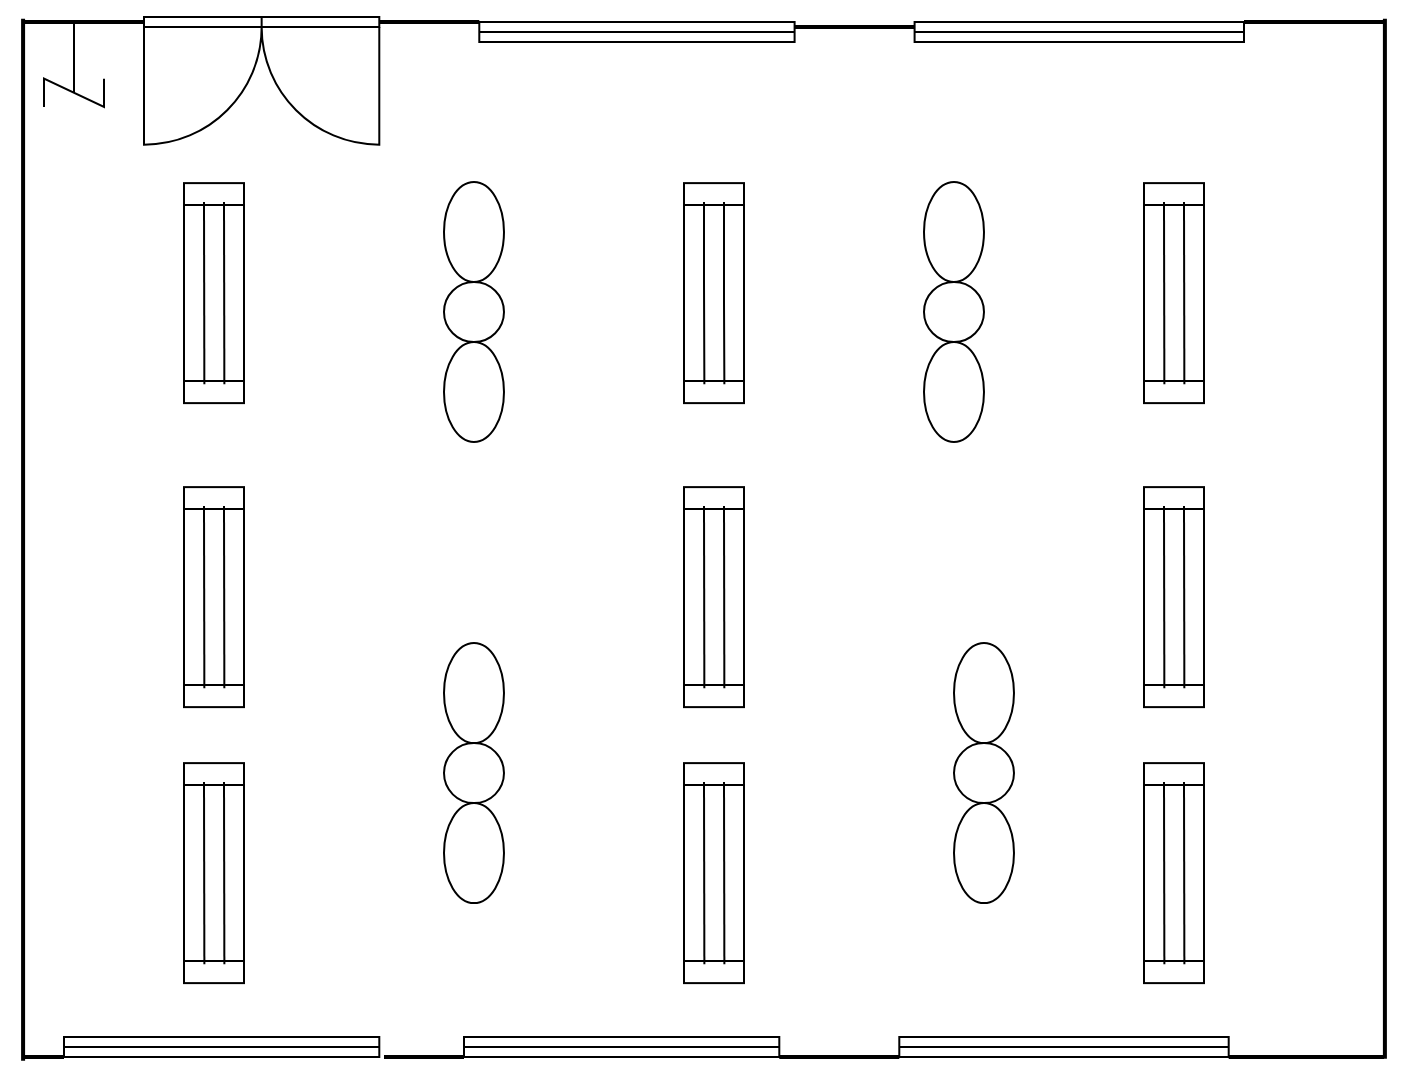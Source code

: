 <mxfile version="26.1.0">
  <diagram name="Trang-1" id="iNuTgDqB5YGGc_dW255r">
    <mxGraphModel dx="1050" dy="531" grid="1" gridSize="10" guides="1" tooltips="1" connect="1" arrows="1" fold="1" page="1" pageScale="1" pageWidth="1169" pageHeight="827" math="0" shadow="0">
      <root>
        <mxCell id="0" />
        <mxCell id="1" parent="0" />
        <mxCell id="Lc2VKI5pzuuBeO4M9qtB-26" value="" style="shape=process;whiteSpace=wrap;html=1;backgroundOutline=1;fillColor=none;verticalAlign=top;align=right;rotation=90;" vertex="1" parent="1">
          <mxGeometry x="160" y="200.56" width="110" height="30" as="geometry" />
        </mxCell>
        <mxCell id="Lc2VKI5pzuuBeO4M9qtB-30" value="" style="verticalLabelPosition=bottom;html=1;verticalAlign=top;align=center;shape=mxgraph.floorplan.doorDouble;aspect=fixed;" vertex="1" parent="1">
          <mxGeometry x="180" y="77.5" width="117.65" height="62.5" as="geometry" />
        </mxCell>
        <mxCell id="Lc2VKI5pzuuBeO4M9qtB-32" value="" style="line;strokeWidth=2;html=1;" vertex="1" parent="1">
          <mxGeometry x="297.65" y="70" width="50" height="20" as="geometry" />
        </mxCell>
        <mxCell id="Lc2VKI5pzuuBeO4M9qtB-33" value="" style="line;strokeWidth=2;html=1;" vertex="1" parent="1">
          <mxGeometry x="505.3" y="72.5" width="60" height="20" as="geometry" />
        </mxCell>
        <mxCell id="Lc2VKI5pzuuBeO4M9qtB-34" value="" style="verticalLabelPosition=bottom;html=1;verticalAlign=top;align=center;shape=mxgraph.floorplan.window;" vertex="1" parent="1">
          <mxGeometry x="565.3" y="80" width="164.7" height="10" as="geometry" />
        </mxCell>
        <mxCell id="Lc2VKI5pzuuBeO4M9qtB-36" value="" style="line;strokeWidth=2;html=1;" vertex="1" parent="1">
          <mxGeometry x="730" y="70" width="70" height="20" as="geometry" />
        </mxCell>
        <mxCell id="Lc2VKI5pzuuBeO4M9qtB-44" value="" style="line;strokeWidth=2;html=1;rotation=90;" vertex="1" parent="1">
          <mxGeometry x="540.45" y="328.42" width="520" height="20" as="geometry" />
        </mxCell>
        <mxCell id="Lc2VKI5pzuuBeO4M9qtB-48" value="" style="ellipse;whiteSpace=wrap;html=1;aspect=fixed;fillColor=none;labelBackgroundColor=none;" vertex="1" parent="1">
          <mxGeometry x="330" y="210" width="30" height="30" as="geometry" />
        </mxCell>
        <mxCell id="Lc2VKI5pzuuBeO4M9qtB-50" value="" style="ellipse;whiteSpace=wrap;html=1;fillColor=none;labelBackgroundColor=none;" vertex="1" parent="1">
          <mxGeometry x="330" y="240" width="30" height="50" as="geometry" />
        </mxCell>
        <mxCell id="Lc2VKI5pzuuBeO4M9qtB-60" value="" style="endArrow=none;html=1;rounded=0;" edge="1" parent="1">
          <mxGeometry width="50" height="50" relative="1" as="geometry">
            <mxPoint x="210" y="170" as="sourcePoint" />
            <mxPoint x="210.18" y="261.13" as="targetPoint" />
          </mxGeometry>
        </mxCell>
        <mxCell id="Lc2VKI5pzuuBeO4M9qtB-67" value="" style="ellipse;whiteSpace=wrap;html=1;fillColor=none;labelBackgroundColor=none;" vertex="1" parent="1">
          <mxGeometry x="330" y="160" width="30" height="50" as="geometry" />
        </mxCell>
        <mxCell id="Lc2VKI5pzuuBeO4M9qtB-69" value="" style="line;strokeWidth=2;html=1;" vertex="1" parent="1">
          <mxGeometry x="120" y="70" width="60" height="20" as="geometry" />
        </mxCell>
        <mxCell id="Lc2VKI5pzuuBeO4M9qtB-70" value="" style="verticalLabelPosition=bottom;html=1;verticalAlign=top;align=center;shape=mxgraph.floorplan.window;" vertex="1" parent="1">
          <mxGeometry x="347.65" y="80" width="157.65" height="10" as="geometry" />
        </mxCell>
        <mxCell id="Lc2VKI5pzuuBeO4M9qtB-71" value="" style="line;strokeWidth=2;html=1;rotation=90;" vertex="1" parent="1">
          <mxGeometry x="-140.91" y="328.87" width="520.91" height="20" as="geometry" />
        </mxCell>
        <mxCell id="Lc2VKI5pzuuBeO4M9qtB-74" value="" style="endArrow=none;html=1;rounded=0;" edge="1" parent="1">
          <mxGeometry width="50" height="50" relative="1" as="geometry">
            <mxPoint x="220" y="170" as="sourcePoint" />
            <mxPoint x="220.18" y="261.13" as="targetPoint" />
          </mxGeometry>
        </mxCell>
        <mxCell id="Lc2VKI5pzuuBeO4M9qtB-76" value="" style="shape=process;whiteSpace=wrap;html=1;backgroundOutline=1;fillColor=none;verticalAlign=top;align=right;rotation=90;" vertex="1" parent="1">
          <mxGeometry x="160" y="352.56" width="110" height="30" as="geometry" />
        </mxCell>
        <mxCell id="Lc2VKI5pzuuBeO4M9qtB-77" value="" style="endArrow=none;html=1;rounded=0;" edge="1" parent="1">
          <mxGeometry width="50" height="50" relative="1" as="geometry">
            <mxPoint x="210" y="322" as="sourcePoint" />
            <mxPoint x="210.18" y="413.13" as="targetPoint" />
          </mxGeometry>
        </mxCell>
        <mxCell id="Lc2VKI5pzuuBeO4M9qtB-78" value="" style="endArrow=none;html=1;rounded=0;" edge="1" parent="1">
          <mxGeometry width="50" height="50" relative="1" as="geometry">
            <mxPoint x="220" y="322" as="sourcePoint" />
            <mxPoint x="220.18" y="413.13" as="targetPoint" />
          </mxGeometry>
        </mxCell>
        <mxCell id="Lc2VKI5pzuuBeO4M9qtB-79" value="" style="shape=process;whiteSpace=wrap;html=1;backgroundOutline=1;fillColor=none;verticalAlign=top;align=right;rotation=90;" vertex="1" parent="1">
          <mxGeometry x="160" y="490.56" width="110" height="30" as="geometry" />
        </mxCell>
        <mxCell id="Lc2VKI5pzuuBeO4M9qtB-80" value="" style="endArrow=none;html=1;rounded=0;" edge="1" parent="1">
          <mxGeometry width="50" height="50" relative="1" as="geometry">
            <mxPoint x="210" y="460" as="sourcePoint" />
            <mxPoint x="210.18" y="551.13" as="targetPoint" />
          </mxGeometry>
        </mxCell>
        <mxCell id="Lc2VKI5pzuuBeO4M9qtB-81" value="" style="endArrow=none;html=1;rounded=0;" edge="1" parent="1">
          <mxGeometry width="50" height="50" relative="1" as="geometry">
            <mxPoint x="220" y="460" as="sourcePoint" />
            <mxPoint x="220.18" y="551.13" as="targetPoint" />
          </mxGeometry>
        </mxCell>
        <mxCell id="Lc2VKI5pzuuBeO4M9qtB-91" value="" style="shape=process;whiteSpace=wrap;html=1;backgroundOutline=1;fillColor=none;verticalAlign=top;align=right;rotation=90;" vertex="1" parent="1">
          <mxGeometry x="410" y="200.56" width="110" height="30" as="geometry" />
        </mxCell>
        <mxCell id="Lc2VKI5pzuuBeO4M9qtB-92" value="" style="endArrow=none;html=1;rounded=0;" edge="1" parent="1">
          <mxGeometry width="50" height="50" relative="1" as="geometry">
            <mxPoint x="460" y="170" as="sourcePoint" />
            <mxPoint x="460.18" y="261.13" as="targetPoint" />
            <Array as="points">
              <mxPoint x="460" y="210" />
            </Array>
          </mxGeometry>
        </mxCell>
        <mxCell id="Lc2VKI5pzuuBeO4M9qtB-93" value="" style="endArrow=none;html=1;rounded=0;" edge="1" parent="1">
          <mxGeometry width="50" height="50" relative="1" as="geometry">
            <mxPoint x="470" y="170" as="sourcePoint" />
            <mxPoint x="470.18" y="261.13" as="targetPoint" />
            <Array as="points">
              <mxPoint x="470" y="220" />
            </Array>
          </mxGeometry>
        </mxCell>
        <mxCell id="Lc2VKI5pzuuBeO4M9qtB-94" value="" style="shape=process;whiteSpace=wrap;html=1;backgroundOutline=1;fillColor=none;verticalAlign=top;align=right;rotation=90;" vertex="1" parent="1">
          <mxGeometry x="410" y="352.56" width="110" height="30" as="geometry" />
        </mxCell>
        <mxCell id="Lc2VKI5pzuuBeO4M9qtB-95" value="" style="endArrow=none;html=1;rounded=0;" edge="1" parent="1">
          <mxGeometry width="50" height="50" relative="1" as="geometry">
            <mxPoint x="460" y="322" as="sourcePoint" />
            <mxPoint x="460.18" y="413.13" as="targetPoint" />
          </mxGeometry>
        </mxCell>
        <mxCell id="Lc2VKI5pzuuBeO4M9qtB-96" value="" style="endArrow=none;html=1;rounded=0;" edge="1" parent="1">
          <mxGeometry width="50" height="50" relative="1" as="geometry">
            <mxPoint x="470" y="322" as="sourcePoint" />
            <mxPoint x="470.18" y="413.13" as="targetPoint" />
          </mxGeometry>
        </mxCell>
        <mxCell id="Lc2VKI5pzuuBeO4M9qtB-97" value="" style="shape=process;whiteSpace=wrap;html=1;backgroundOutline=1;fillColor=none;verticalAlign=top;align=right;rotation=90;" vertex="1" parent="1">
          <mxGeometry x="410" y="490.56" width="110" height="30" as="geometry" />
        </mxCell>
        <mxCell id="Lc2VKI5pzuuBeO4M9qtB-98" value="" style="endArrow=none;html=1;rounded=0;" edge="1" parent="1">
          <mxGeometry width="50" height="50" relative="1" as="geometry">
            <mxPoint x="460" y="460" as="sourcePoint" />
            <mxPoint x="460.18" y="551.13" as="targetPoint" />
          </mxGeometry>
        </mxCell>
        <mxCell id="Lc2VKI5pzuuBeO4M9qtB-99" value="" style="endArrow=none;html=1;rounded=0;" edge="1" parent="1">
          <mxGeometry width="50" height="50" relative="1" as="geometry">
            <mxPoint x="470" y="460" as="sourcePoint" />
            <mxPoint x="470.18" y="551.13" as="targetPoint" />
          </mxGeometry>
        </mxCell>
        <mxCell id="Lc2VKI5pzuuBeO4M9qtB-100" value="" style="shape=process;whiteSpace=wrap;html=1;backgroundOutline=1;fillColor=none;verticalAlign=top;align=right;rotation=90;" vertex="1" parent="1">
          <mxGeometry x="640" y="200.56" width="110" height="30" as="geometry" />
        </mxCell>
        <mxCell id="Lc2VKI5pzuuBeO4M9qtB-101" value="" style="endArrow=none;html=1;rounded=0;" edge="1" parent="1">
          <mxGeometry width="50" height="50" relative="1" as="geometry">
            <mxPoint x="690" y="170" as="sourcePoint" />
            <mxPoint x="690.18" y="261.13" as="targetPoint" />
          </mxGeometry>
        </mxCell>
        <mxCell id="Lc2VKI5pzuuBeO4M9qtB-102" value="" style="endArrow=none;html=1;rounded=0;" edge="1" parent="1">
          <mxGeometry width="50" height="50" relative="1" as="geometry">
            <mxPoint x="700" y="170" as="sourcePoint" />
            <mxPoint x="700.18" y="261.13" as="targetPoint" />
          </mxGeometry>
        </mxCell>
        <mxCell id="Lc2VKI5pzuuBeO4M9qtB-103" value="" style="shape=process;whiteSpace=wrap;html=1;backgroundOutline=1;fillColor=none;verticalAlign=top;align=right;rotation=90;" vertex="1" parent="1">
          <mxGeometry x="640" y="352.56" width="110" height="30" as="geometry" />
        </mxCell>
        <mxCell id="Lc2VKI5pzuuBeO4M9qtB-104" value="" style="endArrow=none;html=1;rounded=0;" edge="1" parent="1">
          <mxGeometry width="50" height="50" relative="1" as="geometry">
            <mxPoint x="690" y="322" as="sourcePoint" />
            <mxPoint x="690.18" y="413.13" as="targetPoint" />
          </mxGeometry>
        </mxCell>
        <mxCell id="Lc2VKI5pzuuBeO4M9qtB-105" value="" style="endArrow=none;html=1;rounded=0;" edge="1" parent="1">
          <mxGeometry width="50" height="50" relative="1" as="geometry">
            <mxPoint x="700" y="322" as="sourcePoint" />
            <mxPoint x="700.18" y="413.13" as="targetPoint" />
          </mxGeometry>
        </mxCell>
        <mxCell id="Lc2VKI5pzuuBeO4M9qtB-106" value="" style="shape=process;whiteSpace=wrap;html=1;backgroundOutline=1;fillColor=none;verticalAlign=top;align=right;rotation=90;" vertex="1" parent="1">
          <mxGeometry x="640" y="490.56" width="110" height="30" as="geometry" />
        </mxCell>
        <mxCell id="Lc2VKI5pzuuBeO4M9qtB-107" value="" style="endArrow=none;html=1;rounded=0;" edge="1" parent="1">
          <mxGeometry width="50" height="50" relative="1" as="geometry">
            <mxPoint x="690" y="460" as="sourcePoint" />
            <mxPoint x="690.18" y="551.13" as="targetPoint" />
          </mxGeometry>
        </mxCell>
        <mxCell id="Lc2VKI5pzuuBeO4M9qtB-108" value="" style="endArrow=none;html=1;rounded=0;" edge="1" parent="1">
          <mxGeometry width="50" height="50" relative="1" as="geometry">
            <mxPoint x="700" y="460" as="sourcePoint" />
            <mxPoint x="700.18" y="551.13" as="targetPoint" />
          </mxGeometry>
        </mxCell>
        <mxCell id="Lc2VKI5pzuuBeO4M9qtB-109" value="" style="ellipse;whiteSpace=wrap;html=1;aspect=fixed;fillColor=none;labelBackgroundColor=none;" vertex="1" parent="1">
          <mxGeometry x="330" y="440.56" width="30" height="30" as="geometry" />
        </mxCell>
        <mxCell id="Lc2VKI5pzuuBeO4M9qtB-110" value="" style="ellipse;whiteSpace=wrap;html=1;fillColor=none;labelBackgroundColor=none;" vertex="1" parent="1">
          <mxGeometry x="330" y="470.56" width="30" height="50" as="geometry" />
        </mxCell>
        <mxCell id="Lc2VKI5pzuuBeO4M9qtB-111" value="" style="ellipse;whiteSpace=wrap;html=1;fillColor=none;labelBackgroundColor=none;" vertex="1" parent="1">
          <mxGeometry x="330" y="390.56" width="30" height="50" as="geometry" />
        </mxCell>
        <mxCell id="Lc2VKI5pzuuBeO4M9qtB-112" value="" style="ellipse;whiteSpace=wrap;html=1;aspect=fixed;fillColor=none;labelBackgroundColor=none;" vertex="1" parent="1">
          <mxGeometry x="570" y="210" width="30" height="30" as="geometry" />
        </mxCell>
        <mxCell id="Lc2VKI5pzuuBeO4M9qtB-113" value="" style="ellipse;whiteSpace=wrap;html=1;fillColor=none;labelBackgroundColor=none;" vertex="1" parent="1">
          <mxGeometry x="570" y="240" width="30" height="50" as="geometry" />
        </mxCell>
        <mxCell id="Lc2VKI5pzuuBeO4M9qtB-114" value="" style="ellipse;whiteSpace=wrap;html=1;fillColor=none;labelBackgroundColor=none;" vertex="1" parent="1">
          <mxGeometry x="570" y="160" width="30" height="50" as="geometry" />
        </mxCell>
        <mxCell id="Lc2VKI5pzuuBeO4M9qtB-115" value="" style="ellipse;whiteSpace=wrap;html=1;aspect=fixed;fillColor=none;labelBackgroundColor=none;" vertex="1" parent="1">
          <mxGeometry x="585" y="440.56" width="30" height="30" as="geometry" />
        </mxCell>
        <mxCell id="Lc2VKI5pzuuBeO4M9qtB-116" value="" style="ellipse;whiteSpace=wrap;html=1;fillColor=none;labelBackgroundColor=none;" vertex="1" parent="1">
          <mxGeometry x="585" y="470.56" width="30" height="50" as="geometry" />
        </mxCell>
        <mxCell id="Lc2VKI5pzuuBeO4M9qtB-117" value="" style="ellipse;whiteSpace=wrap;html=1;fillColor=none;labelBackgroundColor=none;" vertex="1" parent="1">
          <mxGeometry x="585" y="390.56" width="30" height="50" as="geometry" />
        </mxCell>
        <mxCell id="Lc2VKI5pzuuBeO4M9qtB-118" value="" style="line;strokeWidth=2;html=1;" vertex="1" parent="1">
          <mxGeometry x="497.65" y="587.5" width="60" height="20" as="geometry" />
        </mxCell>
        <mxCell id="Lc2VKI5pzuuBeO4M9qtB-119" value="" style="verticalLabelPosition=bottom;html=1;verticalAlign=top;align=center;shape=mxgraph.floorplan.window;" vertex="1" parent="1">
          <mxGeometry x="557.65" y="587.5" width="164.7" height="10" as="geometry" />
        </mxCell>
        <mxCell id="Lc2VKI5pzuuBeO4M9qtB-120" value="" style="verticalLabelPosition=bottom;html=1;verticalAlign=top;align=center;shape=mxgraph.floorplan.window;" vertex="1" parent="1">
          <mxGeometry x="340" y="587.5" width="157.65" height="10" as="geometry" />
        </mxCell>
        <mxCell id="Lc2VKI5pzuuBeO4M9qtB-121" value="" style="line;strokeWidth=2;html=1;" vertex="1" parent="1">
          <mxGeometry x="722.35" y="587.5" width="77.65" height="20" as="geometry" />
        </mxCell>
        <mxCell id="Lc2VKI5pzuuBeO4M9qtB-122" value="" style="verticalLabelPosition=bottom;html=1;verticalAlign=top;align=center;shape=mxgraph.floorplan.window;" vertex="1" parent="1">
          <mxGeometry x="140" y="587.5" width="157.65" height="10" as="geometry" />
        </mxCell>
        <mxCell id="Lc2VKI5pzuuBeO4M9qtB-123" value="" style="line;strokeWidth=2;html=1;" vertex="1" parent="1">
          <mxGeometry x="300" y="587.5" width="40" height="20" as="geometry" />
        </mxCell>
        <mxCell id="Lc2VKI5pzuuBeO4M9qtB-124" value="" style="line;strokeWidth=2;html=1;" vertex="1" parent="1">
          <mxGeometry x="120" y="587.5" width="20" height="20" as="geometry" />
        </mxCell>
        <mxCell id="Lc2VKI5pzuuBeO4M9qtB-125" value="" style="shape=mxgraph.pid.agitators.agitator,_stirrer;html=1;pointerEvents=1;align=center;verticalLabelPosition=bottom;verticalAlign=top;dashed=0;rotation=0;" vertex="1" parent="1">
          <mxGeometry x="130" y="80" width="30" height="42.5" as="geometry" />
        </mxCell>
      </root>
    </mxGraphModel>
  </diagram>
</mxfile>
